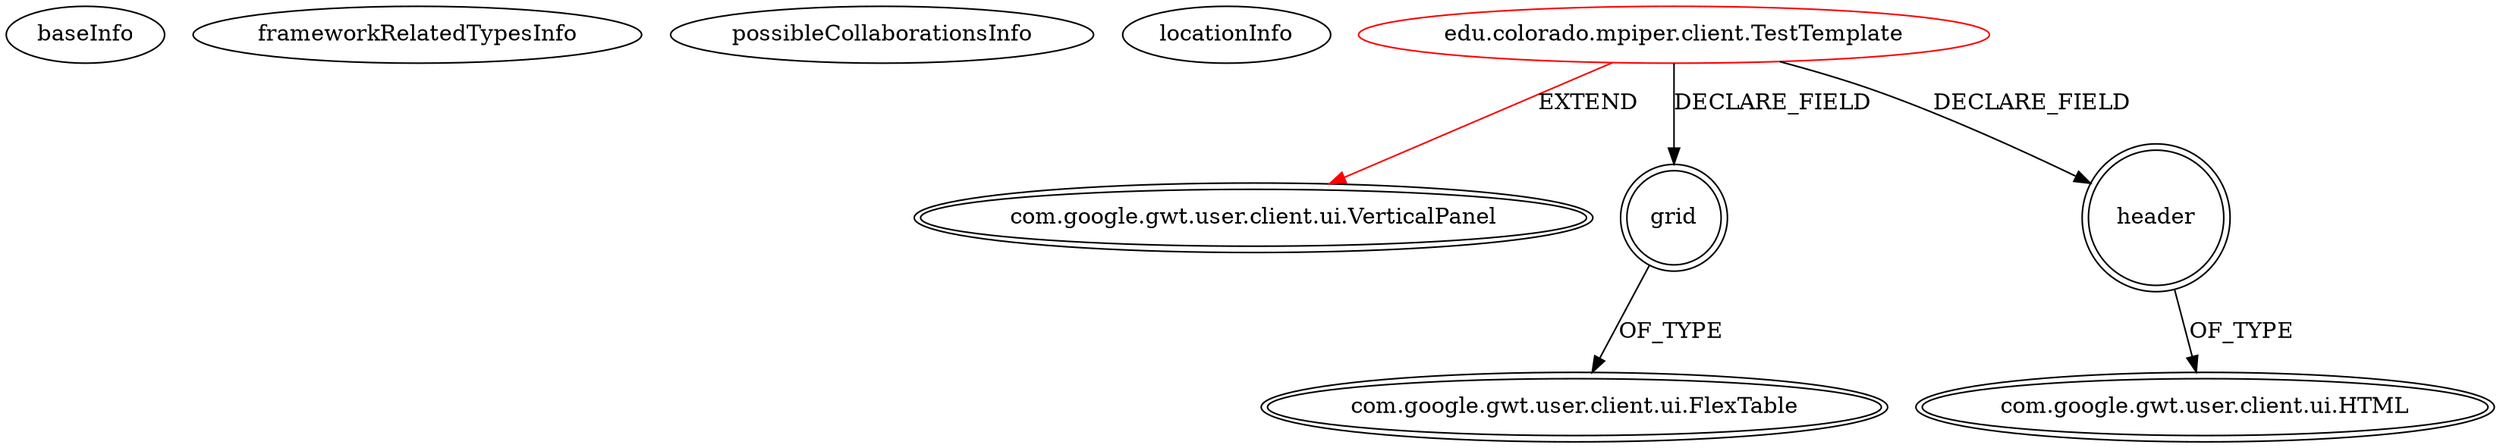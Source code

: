 digraph {
baseInfo[graphId=3760,category="extension_graph",isAnonymous=false,possibleRelation=false]
frameworkRelatedTypesInfo[0="com.google.gwt.user.client.ui.VerticalPanel"]
possibleCollaborationsInfo[]
locationInfo[projectName="mdpiper-GWTandHTTP",filePath="/mdpiper-GWTandHTTP/GWT-HTTP-example-master/src/edu/colorado/mpiper/client/TestTemplate.java",contextSignature="TestTemplate",graphId="3760"]
0[label="edu.colorado.mpiper.client.TestTemplate",vertexType="ROOT_CLIENT_CLASS_DECLARATION",isFrameworkType=false,color=red]
1[label="com.google.gwt.user.client.ui.VerticalPanel",vertexType="FRAMEWORK_CLASS_TYPE",isFrameworkType=true,peripheries=2]
2[label="grid",vertexType="FIELD_DECLARATION",isFrameworkType=true,peripheries=2,shape=circle]
3[label="com.google.gwt.user.client.ui.FlexTable",vertexType="FRAMEWORK_CLASS_TYPE",isFrameworkType=true,peripheries=2]
4[label="header",vertexType="FIELD_DECLARATION",isFrameworkType=true,peripheries=2,shape=circle]
5[label="com.google.gwt.user.client.ui.HTML",vertexType="FRAMEWORK_CLASS_TYPE",isFrameworkType=true,peripheries=2]
0->1[label="EXTEND",color=red]
0->2[label="DECLARE_FIELD"]
2->3[label="OF_TYPE"]
0->4[label="DECLARE_FIELD"]
4->5[label="OF_TYPE"]
}
